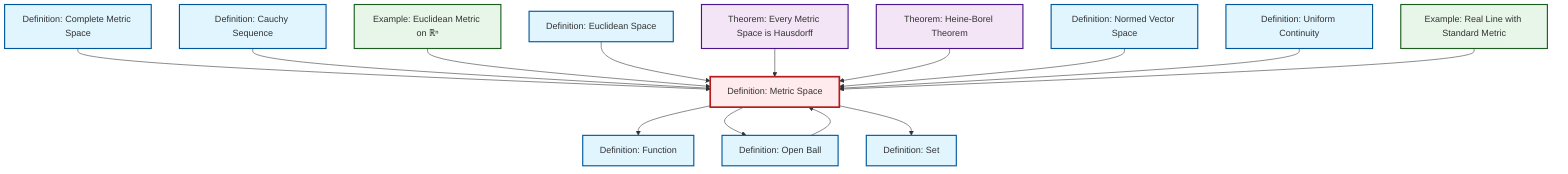 graph TD
    classDef definition fill:#e1f5fe,stroke:#01579b,stroke-width:2px
    classDef theorem fill:#f3e5f5,stroke:#4a148c,stroke-width:2px
    classDef axiom fill:#fff3e0,stroke:#e65100,stroke-width:2px
    classDef example fill:#e8f5e9,stroke:#1b5e20,stroke-width:2px
    classDef current fill:#ffebee,stroke:#b71c1c,stroke-width:3px
    ex-euclidean-metric["Example: Euclidean Metric on ℝⁿ"]:::example
    thm-heine-borel["Theorem: Heine-Borel Theorem"]:::theorem
    def-metric-space["Definition: Metric Space"]:::definition
    def-cauchy-sequence["Definition: Cauchy Sequence"]:::definition
    def-normed-vector-space["Definition: Normed Vector Space"]:::definition
    def-function["Definition: Function"]:::definition
    def-open-ball["Definition: Open Ball"]:::definition
    def-euclidean-space["Definition: Euclidean Space"]:::definition
    thm-metric-hausdorff["Theorem: Every Metric Space is Hausdorff"]:::theorem
    ex-real-line-metric["Example: Real Line with Standard Metric"]:::example
    def-uniform-continuity["Definition: Uniform Continuity"]:::definition
    def-complete-metric-space["Definition: Complete Metric Space"]:::definition
    def-set["Definition: Set"]:::definition
    def-complete-metric-space --> def-metric-space
    def-cauchy-sequence --> def-metric-space
    ex-euclidean-metric --> def-metric-space
    def-euclidean-space --> def-metric-space
    thm-metric-hausdorff --> def-metric-space
    thm-heine-borel --> def-metric-space
    def-metric-space --> def-function
    def-metric-space --> def-open-ball
    def-open-ball --> def-metric-space
    def-normed-vector-space --> def-metric-space
    def-uniform-continuity --> def-metric-space
    ex-real-line-metric --> def-metric-space
    def-metric-space --> def-set
    class def-metric-space current